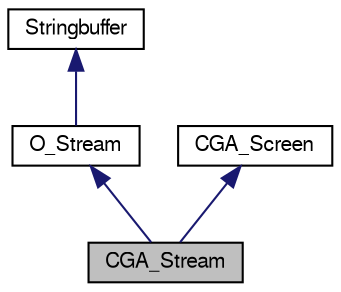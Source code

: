 digraph "CGA_Stream"
{
  bgcolor="transparent";
  edge [fontname="FreeSans",fontsize="10",labelfontname="FreeSans",labelfontsize="10"];
  node [fontname="FreeSans",fontsize="10",shape=record];
  Node1 [label="CGA_Stream",height=0.2,width=0.4,color="black", fillcolor="grey75", style="filled" fontcolor="black"];
  Node2 -> Node1 [dir="back",color="midnightblue",fontsize="10",style="solid",fontname="FreeSans"];
  Node2 [label="O_Stream",height=0.2,width=0.4,color="black",URL="$classO__Stream.html",tooltip="Manipulation class providing formatted output support."];
  Node3 -> Node2 [dir="back",color="midnightblue",fontsize="10",style="solid",fontname="FreeSans"];
  Node3 [label="Stringbuffer",height=0.2,width=0.4,color="black",URL="$classStringbuffer.html",tooltip="Puffer für die Textausgabe."];
  Node4 -> Node1 [dir="back",color="midnightblue",fontsize="10",style="solid",fontname="FreeSans"];
  Node4 [label="CGA_Screen",height=0.2,width=0.4,color="black",URL="$classCGA__Screen.html",tooltip="CGA-Dispaly driver."];
}
